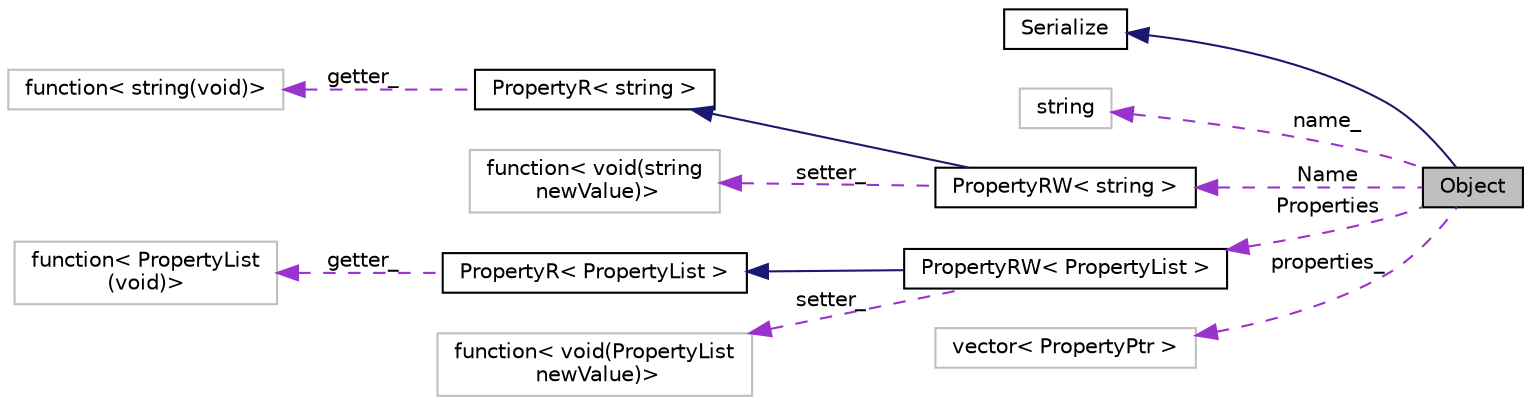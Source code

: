 digraph "Object"
{
 // INTERACTIVE_SVG=YES
 // LATEX_PDF_SIZE
  edge [fontname="Helvetica",fontsize="10",labelfontname="Helvetica",labelfontsize="10"];
  node [fontname="Helvetica",fontsize="10",shape=record];
  rankdir="LR";
  Node1 [label="Object",height=0.2,width=0.4,color="black", fillcolor="grey75", style="filled", fontcolor="black",tooltip=" "];
  Node2 -> Node1 [dir="back",color="midnightblue",fontsize="10",style="solid",fontname="Helvetica"];
  Node2 [label="Serialize",height=0.2,width=0.4,color="black", fillcolor="white", style="filled",URL="$class_serialize.html",tooltip="Serialize is the interface for objects which can be persisted in a simple string, as JSON or XML stru..."];
  Node3 -> Node1 [dir="back",color="darkorchid3",fontsize="10",style="dashed",label=" name_" ,fontname="Helvetica"];
  Node3 [label="string",height=0.2,width=0.4,color="grey75", fillcolor="white", style="filled",tooltip=" "];
  Node4 -> Node1 [dir="back",color="darkorchid3",fontsize="10",style="dashed",label=" Name" ,fontname="Helvetica"];
  Node4 [label="PropertyRW\< string \>",height=0.2,width=0.4,color="black", fillcolor="white", style="filled",URL="$struct_property_r_w.html",tooltip=" "];
  Node5 -> Node4 [dir="back",color="midnightblue",fontsize="10",style="solid",fontname="Helvetica"];
  Node5 [label="PropertyR\< string \>",height=0.2,width=0.4,color="black", fillcolor="white", style="filled",URL="$struct_property_r.html",tooltip=" "];
  Node6 -> Node5 [dir="back",color="darkorchid3",fontsize="10",style="dashed",label=" getter_" ,fontname="Helvetica"];
  Node6 [label="function\< string(void)\>",height=0.2,width=0.4,color="grey75", fillcolor="white", style="filled",tooltip=" "];
  Node7 -> Node4 [dir="back",color="darkorchid3",fontsize="10",style="dashed",label=" setter_" ,fontname="Helvetica"];
  Node7 [label="function\< void(string\l newValue)\>",height=0.2,width=0.4,color="grey75", fillcolor="white", style="filled",tooltip=" "];
  Node8 -> Node1 [dir="back",color="darkorchid3",fontsize="10",style="dashed",label=" Properties" ,fontname="Helvetica"];
  Node8 [label="PropertyRW\< PropertyList \>",height=0.2,width=0.4,color="black", fillcolor="white", style="filled",URL="$struct_property_r_w.html",tooltip=" "];
  Node9 -> Node8 [dir="back",color="midnightblue",fontsize="10",style="solid",fontname="Helvetica"];
  Node9 [label="PropertyR\< PropertyList \>",height=0.2,width=0.4,color="black", fillcolor="white", style="filled",URL="$struct_property_r.html",tooltip=" "];
  Node10 -> Node9 [dir="back",color="darkorchid3",fontsize="10",style="dashed",label=" getter_" ,fontname="Helvetica"];
  Node10 [label="function\< PropertyList\l(void)\>",height=0.2,width=0.4,color="grey75", fillcolor="white", style="filled",tooltip=" "];
  Node11 -> Node8 [dir="back",color="darkorchid3",fontsize="10",style="dashed",label=" setter_" ,fontname="Helvetica"];
  Node11 [label="function\< void(PropertyList\l newValue)\>",height=0.2,width=0.4,color="grey75", fillcolor="white", style="filled",tooltip=" "];
  Node12 -> Node1 [dir="back",color="darkorchid3",fontsize="10",style="dashed",label=" properties_" ,fontname="Helvetica"];
  Node12 [label="vector\< PropertyPtr \>",height=0.2,width=0.4,color="grey75", fillcolor="white", style="filled",tooltip=" "];
}
